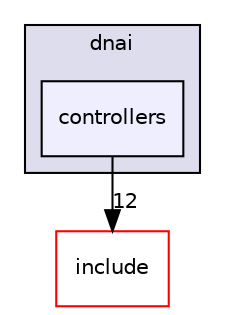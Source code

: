 digraph "Gui/app/src/dnai/controllers" {
  compound=true
  node [ fontsize="10", fontname="Helvetica"];
  edge [ labelfontsize="10", labelfontname="Helvetica"];
  subgraph clusterdir_31b18548f5bdf03a43dffc2cb4c0607c {
    graph [ bgcolor="#ddddee", pencolor="black", label="dnai" fontname="Helvetica", fontsize="10", URL="dir_31b18548f5bdf03a43dffc2cb4c0607c.html"]
  dir_7efc7ef77d5c188a3fa62e3d36103939 [shape=box, label="controllers", style="filled", fillcolor="#eeeeff", pencolor="black", URL="dir_7efc7ef77d5c188a3fa62e3d36103939.html"];
  }
  dir_6e89066b6e3a1edc14e01dd7a1c1fb19 [shape=box label="include" fillcolor="white" style="filled" color="red" URL="dir_6e89066b6e3a1edc14e01dd7a1c1fb19.html"];
  dir_7efc7ef77d5c188a3fa62e3d36103939->dir_6e89066b6e3a1edc14e01dd7a1c1fb19 [headlabel="12", labeldistance=1.5 headhref="dir_000028_000004.html"];
}
